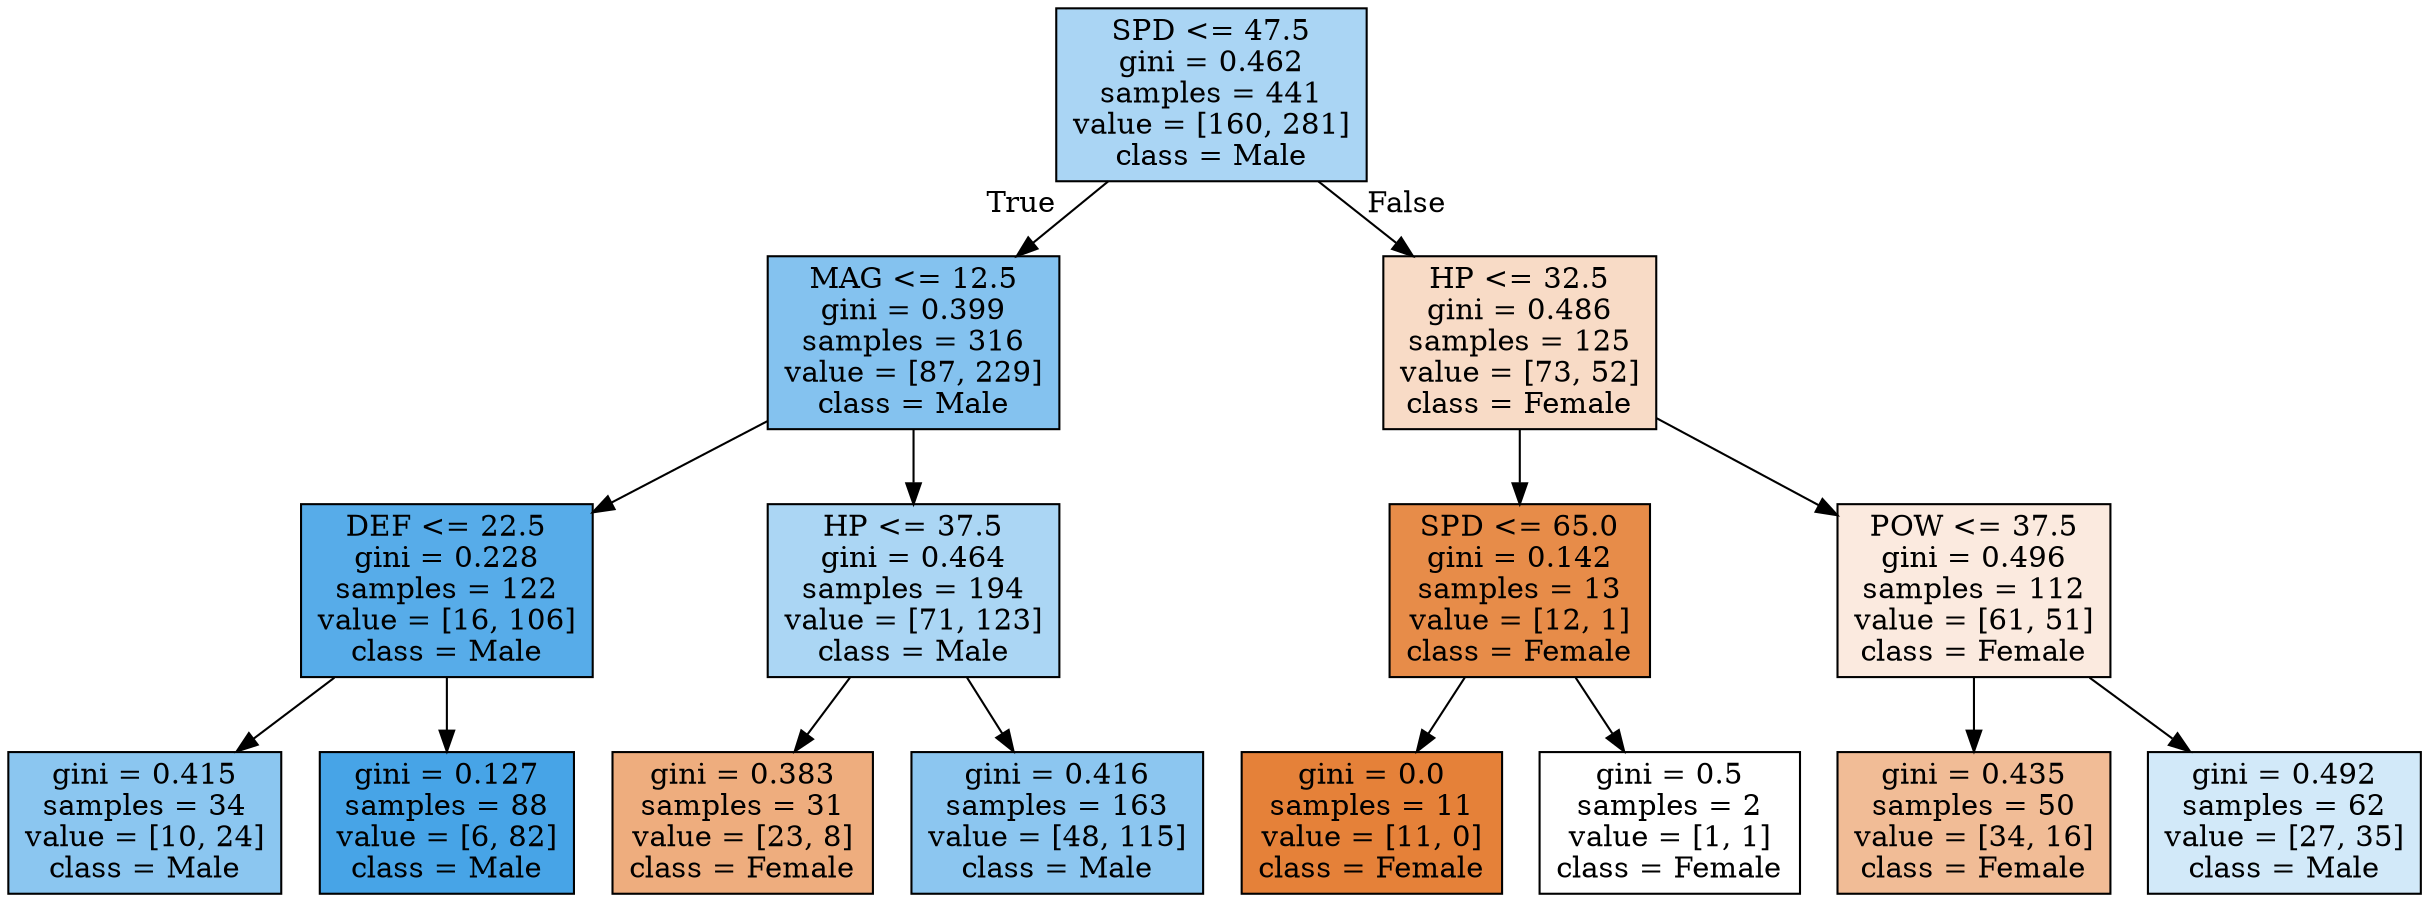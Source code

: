 digraph Tree {
node [shape=box, style="filled", color="black"] ;
0 [label="SPD <= 47.5\ngini = 0.462\nsamples = 441\nvalue = [160, 281]\nclass = Male", fillcolor="#aad5f4"] ;
1 [label="MAG <= 12.5\ngini = 0.399\nsamples = 316\nvalue = [87, 229]\nclass = Male", fillcolor="#84c2ef"] ;
0 -> 1 [labeldistance=2.5, labelangle=45, headlabel="True"] ;
2 [label="DEF <= 22.5\ngini = 0.228\nsamples = 122\nvalue = [16, 106]\nclass = Male", fillcolor="#57ace9"] ;
1 -> 2 ;
3 [label="gini = 0.415\nsamples = 34\nvalue = [10, 24]\nclass = Male", fillcolor="#8bc6f0"] ;
2 -> 3 ;
4 [label="gini = 0.127\nsamples = 88\nvalue = [6, 82]\nclass = Male", fillcolor="#47a4e7"] ;
2 -> 4 ;
5 [label="HP <= 37.5\ngini = 0.464\nsamples = 194\nvalue = [71, 123]\nclass = Male", fillcolor="#abd6f4"] ;
1 -> 5 ;
6 [label="gini = 0.383\nsamples = 31\nvalue = [23, 8]\nclass = Female", fillcolor="#eead7e"] ;
5 -> 6 ;
7 [label="gini = 0.416\nsamples = 163\nvalue = [48, 115]\nclass = Male", fillcolor="#8cc6f0"] ;
5 -> 7 ;
8 [label="HP <= 32.5\ngini = 0.486\nsamples = 125\nvalue = [73, 52]\nclass = Female", fillcolor="#f8dbc6"] ;
0 -> 8 [labeldistance=2.5, labelangle=-45, headlabel="False"] ;
9 [label="SPD <= 65.0\ngini = 0.142\nsamples = 13\nvalue = [12, 1]\nclass = Female", fillcolor="#e78c49"] ;
8 -> 9 ;
10 [label="gini = 0.0\nsamples = 11\nvalue = [11, 0]\nclass = Female", fillcolor="#e58139"] ;
9 -> 10 ;
11 [label="gini = 0.5\nsamples = 2\nvalue = [1, 1]\nclass = Female", fillcolor="#ffffff"] ;
9 -> 11 ;
12 [label="POW <= 37.5\ngini = 0.496\nsamples = 112\nvalue = [61, 51]\nclass = Female", fillcolor="#fbeadf"] ;
8 -> 12 ;
13 [label="gini = 0.435\nsamples = 50\nvalue = [34, 16]\nclass = Female", fillcolor="#f1bc96"] ;
12 -> 13 ;
14 [label="gini = 0.492\nsamples = 62\nvalue = [27, 35]\nclass = Male", fillcolor="#d2e9f9"] ;
12 -> 14 ;
}